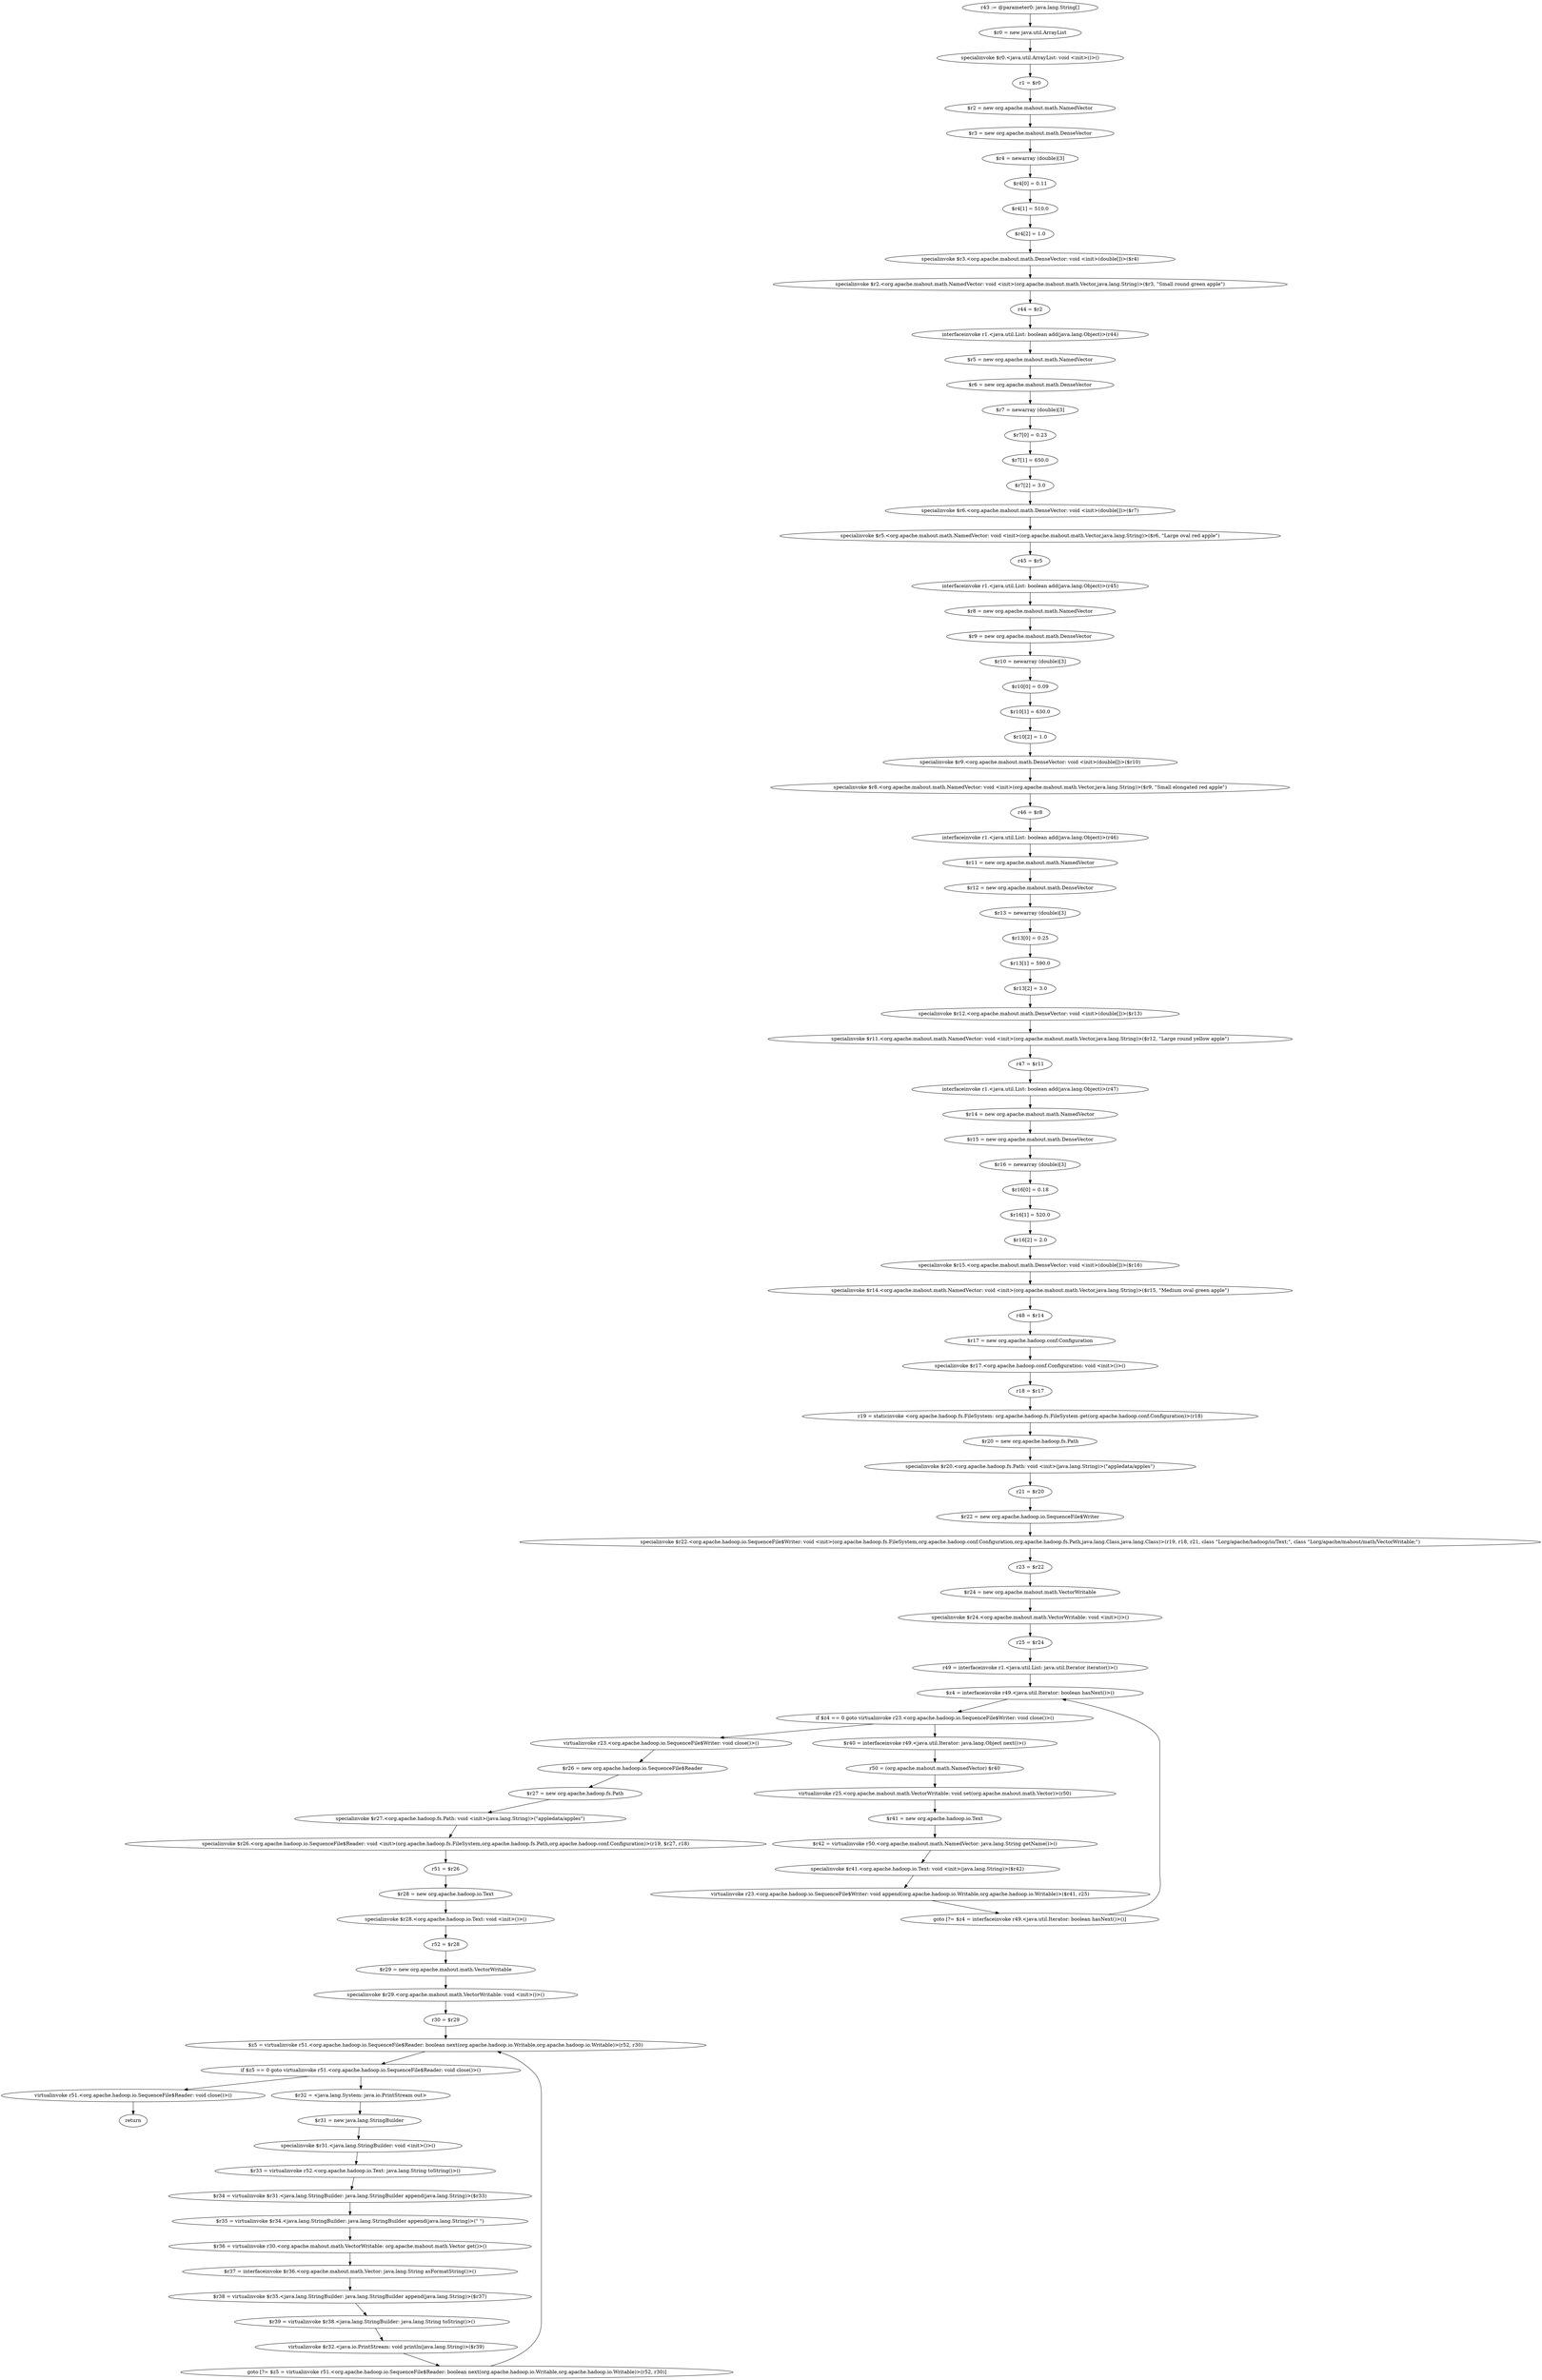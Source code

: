 digraph "unitGraph" {
    "r43 := @parameter0: java.lang.String[]"
    "$r0 = new java.util.ArrayList"
    "specialinvoke $r0.<java.util.ArrayList: void <init>()>()"
    "r1 = $r0"
    "$r2 = new org.apache.mahout.math.NamedVector"
    "$r3 = new org.apache.mahout.math.DenseVector"
    "$r4 = newarray (double)[3]"
    "$r4[0] = 0.11"
    "$r4[1] = 510.0"
    "$r4[2] = 1.0"
    "specialinvoke $r3.<org.apache.mahout.math.DenseVector: void <init>(double[])>($r4)"
    "specialinvoke $r2.<org.apache.mahout.math.NamedVector: void <init>(org.apache.mahout.math.Vector,java.lang.String)>($r3, \"Small round green apple\")"
    "r44 = $r2"
    "interfaceinvoke r1.<java.util.List: boolean add(java.lang.Object)>(r44)"
    "$r5 = new org.apache.mahout.math.NamedVector"
    "$r6 = new org.apache.mahout.math.DenseVector"
    "$r7 = newarray (double)[3]"
    "$r7[0] = 0.23"
    "$r7[1] = 650.0"
    "$r7[2] = 3.0"
    "specialinvoke $r6.<org.apache.mahout.math.DenseVector: void <init>(double[])>($r7)"
    "specialinvoke $r5.<org.apache.mahout.math.NamedVector: void <init>(org.apache.mahout.math.Vector,java.lang.String)>($r6, \"Large oval red apple\")"
    "r45 = $r5"
    "interfaceinvoke r1.<java.util.List: boolean add(java.lang.Object)>(r45)"
    "$r8 = new org.apache.mahout.math.NamedVector"
    "$r9 = new org.apache.mahout.math.DenseVector"
    "$r10 = newarray (double)[3]"
    "$r10[0] = 0.09"
    "$r10[1] = 630.0"
    "$r10[2] = 1.0"
    "specialinvoke $r9.<org.apache.mahout.math.DenseVector: void <init>(double[])>($r10)"
    "specialinvoke $r8.<org.apache.mahout.math.NamedVector: void <init>(org.apache.mahout.math.Vector,java.lang.String)>($r9, \"Small elongated red apple\")"
    "r46 = $r8"
    "interfaceinvoke r1.<java.util.List: boolean add(java.lang.Object)>(r46)"
    "$r11 = new org.apache.mahout.math.NamedVector"
    "$r12 = new org.apache.mahout.math.DenseVector"
    "$r13 = newarray (double)[3]"
    "$r13[0] = 0.25"
    "$r13[1] = 590.0"
    "$r13[2] = 3.0"
    "specialinvoke $r12.<org.apache.mahout.math.DenseVector: void <init>(double[])>($r13)"
    "specialinvoke $r11.<org.apache.mahout.math.NamedVector: void <init>(org.apache.mahout.math.Vector,java.lang.String)>($r12, \"Large round yellow apple\")"
    "r47 = $r11"
    "interfaceinvoke r1.<java.util.List: boolean add(java.lang.Object)>(r47)"
    "$r14 = new org.apache.mahout.math.NamedVector"
    "$r15 = new org.apache.mahout.math.DenseVector"
    "$r16 = newarray (double)[3]"
    "$r16[0] = 0.18"
    "$r16[1] = 520.0"
    "$r16[2] = 2.0"
    "specialinvoke $r15.<org.apache.mahout.math.DenseVector: void <init>(double[])>($r16)"
    "specialinvoke $r14.<org.apache.mahout.math.NamedVector: void <init>(org.apache.mahout.math.Vector,java.lang.String)>($r15, \"Medium oval green apple\")"
    "r48 = $r14"
    "$r17 = new org.apache.hadoop.conf.Configuration"
    "specialinvoke $r17.<org.apache.hadoop.conf.Configuration: void <init>()>()"
    "r18 = $r17"
    "r19 = staticinvoke <org.apache.hadoop.fs.FileSystem: org.apache.hadoop.fs.FileSystem get(org.apache.hadoop.conf.Configuration)>(r18)"
    "$r20 = new org.apache.hadoop.fs.Path"
    "specialinvoke $r20.<org.apache.hadoop.fs.Path: void <init>(java.lang.String)>(\"appledata/apples\")"
    "r21 = $r20"
    "$r22 = new org.apache.hadoop.io.SequenceFile$Writer"
    "specialinvoke $r22.<org.apache.hadoop.io.SequenceFile$Writer: void <init>(org.apache.hadoop.fs.FileSystem,org.apache.hadoop.conf.Configuration,org.apache.hadoop.fs.Path,java.lang.Class,java.lang.Class)>(r19, r18, r21, class \"Lorg/apache/hadoop/io/Text;\", class \"Lorg/apache/mahout/math/VectorWritable;\")"
    "r23 = $r22"
    "$r24 = new org.apache.mahout.math.VectorWritable"
    "specialinvoke $r24.<org.apache.mahout.math.VectorWritable: void <init>()>()"
    "r25 = $r24"
    "r49 = interfaceinvoke r1.<java.util.List: java.util.Iterator iterator()>()"
    "$z4 = interfaceinvoke r49.<java.util.Iterator: boolean hasNext()>()"
    "if $z4 == 0 goto virtualinvoke r23.<org.apache.hadoop.io.SequenceFile$Writer: void close()>()"
    "$r40 = interfaceinvoke r49.<java.util.Iterator: java.lang.Object next()>()"
    "r50 = (org.apache.mahout.math.NamedVector) $r40"
    "virtualinvoke r25.<org.apache.mahout.math.VectorWritable: void set(org.apache.mahout.math.Vector)>(r50)"
    "$r41 = new org.apache.hadoop.io.Text"
    "$r42 = virtualinvoke r50.<org.apache.mahout.math.NamedVector: java.lang.String getName()>()"
    "specialinvoke $r41.<org.apache.hadoop.io.Text: void <init>(java.lang.String)>($r42)"
    "virtualinvoke r23.<org.apache.hadoop.io.SequenceFile$Writer: void append(org.apache.hadoop.io.Writable,org.apache.hadoop.io.Writable)>($r41, r25)"
    "goto [?= $z4 = interfaceinvoke r49.<java.util.Iterator: boolean hasNext()>()]"
    "virtualinvoke r23.<org.apache.hadoop.io.SequenceFile$Writer: void close()>()"
    "$r26 = new org.apache.hadoop.io.SequenceFile$Reader"
    "$r27 = new org.apache.hadoop.fs.Path"
    "specialinvoke $r27.<org.apache.hadoop.fs.Path: void <init>(java.lang.String)>(\"appledata/apples\")"
    "specialinvoke $r26.<org.apache.hadoop.io.SequenceFile$Reader: void <init>(org.apache.hadoop.fs.FileSystem,org.apache.hadoop.fs.Path,org.apache.hadoop.conf.Configuration)>(r19, $r27, r18)"
    "r51 = $r26"
    "$r28 = new org.apache.hadoop.io.Text"
    "specialinvoke $r28.<org.apache.hadoop.io.Text: void <init>()>()"
    "r52 = $r28"
    "$r29 = new org.apache.mahout.math.VectorWritable"
    "specialinvoke $r29.<org.apache.mahout.math.VectorWritable: void <init>()>()"
    "r30 = $r29"
    "$z5 = virtualinvoke r51.<org.apache.hadoop.io.SequenceFile$Reader: boolean next(org.apache.hadoop.io.Writable,org.apache.hadoop.io.Writable)>(r52, r30)"
    "if $z5 == 0 goto virtualinvoke r51.<org.apache.hadoop.io.SequenceFile$Reader: void close()>()"
    "$r32 = <java.lang.System: java.io.PrintStream out>"
    "$r31 = new java.lang.StringBuilder"
    "specialinvoke $r31.<java.lang.StringBuilder: void <init>()>()"
    "$r33 = virtualinvoke r52.<org.apache.hadoop.io.Text: java.lang.String toString()>()"
    "$r34 = virtualinvoke $r31.<java.lang.StringBuilder: java.lang.StringBuilder append(java.lang.String)>($r33)"
    "$r35 = virtualinvoke $r34.<java.lang.StringBuilder: java.lang.StringBuilder append(java.lang.String)>(\" \")"
    "$r36 = virtualinvoke r30.<org.apache.mahout.math.VectorWritable: org.apache.mahout.math.Vector get()>()"
    "$r37 = interfaceinvoke $r36.<org.apache.mahout.math.Vector: java.lang.String asFormatString()>()"
    "$r38 = virtualinvoke $r35.<java.lang.StringBuilder: java.lang.StringBuilder append(java.lang.String)>($r37)"
    "$r39 = virtualinvoke $r38.<java.lang.StringBuilder: java.lang.String toString()>()"
    "virtualinvoke $r32.<java.io.PrintStream: void println(java.lang.String)>($r39)"
    "goto [?= $z5 = virtualinvoke r51.<org.apache.hadoop.io.SequenceFile$Reader: boolean next(org.apache.hadoop.io.Writable,org.apache.hadoop.io.Writable)>(r52, r30)]"
    "virtualinvoke r51.<org.apache.hadoop.io.SequenceFile$Reader: void close()>()"
    "return"
    "r43 := @parameter0: java.lang.String[]"->"$r0 = new java.util.ArrayList";
    "$r0 = new java.util.ArrayList"->"specialinvoke $r0.<java.util.ArrayList: void <init>()>()";
    "specialinvoke $r0.<java.util.ArrayList: void <init>()>()"->"r1 = $r0";
    "r1 = $r0"->"$r2 = new org.apache.mahout.math.NamedVector";
    "$r2 = new org.apache.mahout.math.NamedVector"->"$r3 = new org.apache.mahout.math.DenseVector";
    "$r3 = new org.apache.mahout.math.DenseVector"->"$r4 = newarray (double)[3]";
    "$r4 = newarray (double)[3]"->"$r4[0] = 0.11";
    "$r4[0] = 0.11"->"$r4[1] = 510.0";
    "$r4[1] = 510.0"->"$r4[2] = 1.0";
    "$r4[2] = 1.0"->"specialinvoke $r3.<org.apache.mahout.math.DenseVector: void <init>(double[])>($r4)";
    "specialinvoke $r3.<org.apache.mahout.math.DenseVector: void <init>(double[])>($r4)"->"specialinvoke $r2.<org.apache.mahout.math.NamedVector: void <init>(org.apache.mahout.math.Vector,java.lang.String)>($r3, \"Small round green apple\")";
    "specialinvoke $r2.<org.apache.mahout.math.NamedVector: void <init>(org.apache.mahout.math.Vector,java.lang.String)>($r3, \"Small round green apple\")"->"r44 = $r2";
    "r44 = $r2"->"interfaceinvoke r1.<java.util.List: boolean add(java.lang.Object)>(r44)";
    "interfaceinvoke r1.<java.util.List: boolean add(java.lang.Object)>(r44)"->"$r5 = new org.apache.mahout.math.NamedVector";
    "$r5 = new org.apache.mahout.math.NamedVector"->"$r6 = new org.apache.mahout.math.DenseVector";
    "$r6 = new org.apache.mahout.math.DenseVector"->"$r7 = newarray (double)[3]";
    "$r7 = newarray (double)[3]"->"$r7[0] = 0.23";
    "$r7[0] = 0.23"->"$r7[1] = 650.0";
    "$r7[1] = 650.0"->"$r7[2] = 3.0";
    "$r7[2] = 3.0"->"specialinvoke $r6.<org.apache.mahout.math.DenseVector: void <init>(double[])>($r7)";
    "specialinvoke $r6.<org.apache.mahout.math.DenseVector: void <init>(double[])>($r7)"->"specialinvoke $r5.<org.apache.mahout.math.NamedVector: void <init>(org.apache.mahout.math.Vector,java.lang.String)>($r6, \"Large oval red apple\")";
    "specialinvoke $r5.<org.apache.mahout.math.NamedVector: void <init>(org.apache.mahout.math.Vector,java.lang.String)>($r6, \"Large oval red apple\")"->"r45 = $r5";
    "r45 = $r5"->"interfaceinvoke r1.<java.util.List: boolean add(java.lang.Object)>(r45)";
    "interfaceinvoke r1.<java.util.List: boolean add(java.lang.Object)>(r45)"->"$r8 = new org.apache.mahout.math.NamedVector";
    "$r8 = new org.apache.mahout.math.NamedVector"->"$r9 = new org.apache.mahout.math.DenseVector";
    "$r9 = new org.apache.mahout.math.DenseVector"->"$r10 = newarray (double)[3]";
    "$r10 = newarray (double)[3]"->"$r10[0] = 0.09";
    "$r10[0] = 0.09"->"$r10[1] = 630.0";
    "$r10[1] = 630.0"->"$r10[2] = 1.0";
    "$r10[2] = 1.0"->"specialinvoke $r9.<org.apache.mahout.math.DenseVector: void <init>(double[])>($r10)";
    "specialinvoke $r9.<org.apache.mahout.math.DenseVector: void <init>(double[])>($r10)"->"specialinvoke $r8.<org.apache.mahout.math.NamedVector: void <init>(org.apache.mahout.math.Vector,java.lang.String)>($r9, \"Small elongated red apple\")";
    "specialinvoke $r8.<org.apache.mahout.math.NamedVector: void <init>(org.apache.mahout.math.Vector,java.lang.String)>($r9, \"Small elongated red apple\")"->"r46 = $r8";
    "r46 = $r8"->"interfaceinvoke r1.<java.util.List: boolean add(java.lang.Object)>(r46)";
    "interfaceinvoke r1.<java.util.List: boolean add(java.lang.Object)>(r46)"->"$r11 = new org.apache.mahout.math.NamedVector";
    "$r11 = new org.apache.mahout.math.NamedVector"->"$r12 = new org.apache.mahout.math.DenseVector";
    "$r12 = new org.apache.mahout.math.DenseVector"->"$r13 = newarray (double)[3]";
    "$r13 = newarray (double)[3]"->"$r13[0] = 0.25";
    "$r13[0] = 0.25"->"$r13[1] = 590.0";
    "$r13[1] = 590.0"->"$r13[2] = 3.0";
    "$r13[2] = 3.0"->"specialinvoke $r12.<org.apache.mahout.math.DenseVector: void <init>(double[])>($r13)";
    "specialinvoke $r12.<org.apache.mahout.math.DenseVector: void <init>(double[])>($r13)"->"specialinvoke $r11.<org.apache.mahout.math.NamedVector: void <init>(org.apache.mahout.math.Vector,java.lang.String)>($r12, \"Large round yellow apple\")";
    "specialinvoke $r11.<org.apache.mahout.math.NamedVector: void <init>(org.apache.mahout.math.Vector,java.lang.String)>($r12, \"Large round yellow apple\")"->"r47 = $r11";
    "r47 = $r11"->"interfaceinvoke r1.<java.util.List: boolean add(java.lang.Object)>(r47)";
    "interfaceinvoke r1.<java.util.List: boolean add(java.lang.Object)>(r47)"->"$r14 = new org.apache.mahout.math.NamedVector";
    "$r14 = new org.apache.mahout.math.NamedVector"->"$r15 = new org.apache.mahout.math.DenseVector";
    "$r15 = new org.apache.mahout.math.DenseVector"->"$r16 = newarray (double)[3]";
    "$r16 = newarray (double)[3]"->"$r16[0] = 0.18";
    "$r16[0] = 0.18"->"$r16[1] = 520.0";
    "$r16[1] = 520.0"->"$r16[2] = 2.0";
    "$r16[2] = 2.0"->"specialinvoke $r15.<org.apache.mahout.math.DenseVector: void <init>(double[])>($r16)";
    "specialinvoke $r15.<org.apache.mahout.math.DenseVector: void <init>(double[])>($r16)"->"specialinvoke $r14.<org.apache.mahout.math.NamedVector: void <init>(org.apache.mahout.math.Vector,java.lang.String)>($r15, \"Medium oval green apple\")";
    "specialinvoke $r14.<org.apache.mahout.math.NamedVector: void <init>(org.apache.mahout.math.Vector,java.lang.String)>($r15, \"Medium oval green apple\")"->"r48 = $r14";
    "r48 = $r14"->"$r17 = new org.apache.hadoop.conf.Configuration";
    "$r17 = new org.apache.hadoop.conf.Configuration"->"specialinvoke $r17.<org.apache.hadoop.conf.Configuration: void <init>()>()";
    "specialinvoke $r17.<org.apache.hadoop.conf.Configuration: void <init>()>()"->"r18 = $r17";
    "r18 = $r17"->"r19 = staticinvoke <org.apache.hadoop.fs.FileSystem: org.apache.hadoop.fs.FileSystem get(org.apache.hadoop.conf.Configuration)>(r18)";
    "r19 = staticinvoke <org.apache.hadoop.fs.FileSystem: org.apache.hadoop.fs.FileSystem get(org.apache.hadoop.conf.Configuration)>(r18)"->"$r20 = new org.apache.hadoop.fs.Path";
    "$r20 = new org.apache.hadoop.fs.Path"->"specialinvoke $r20.<org.apache.hadoop.fs.Path: void <init>(java.lang.String)>(\"appledata/apples\")";
    "specialinvoke $r20.<org.apache.hadoop.fs.Path: void <init>(java.lang.String)>(\"appledata/apples\")"->"r21 = $r20";
    "r21 = $r20"->"$r22 = new org.apache.hadoop.io.SequenceFile$Writer";
    "$r22 = new org.apache.hadoop.io.SequenceFile$Writer"->"specialinvoke $r22.<org.apache.hadoop.io.SequenceFile$Writer: void <init>(org.apache.hadoop.fs.FileSystem,org.apache.hadoop.conf.Configuration,org.apache.hadoop.fs.Path,java.lang.Class,java.lang.Class)>(r19, r18, r21, class \"Lorg/apache/hadoop/io/Text;\", class \"Lorg/apache/mahout/math/VectorWritable;\")";
    "specialinvoke $r22.<org.apache.hadoop.io.SequenceFile$Writer: void <init>(org.apache.hadoop.fs.FileSystem,org.apache.hadoop.conf.Configuration,org.apache.hadoop.fs.Path,java.lang.Class,java.lang.Class)>(r19, r18, r21, class \"Lorg/apache/hadoop/io/Text;\", class \"Lorg/apache/mahout/math/VectorWritable;\")"->"r23 = $r22";
    "r23 = $r22"->"$r24 = new org.apache.mahout.math.VectorWritable";
    "$r24 = new org.apache.mahout.math.VectorWritable"->"specialinvoke $r24.<org.apache.mahout.math.VectorWritable: void <init>()>()";
    "specialinvoke $r24.<org.apache.mahout.math.VectorWritable: void <init>()>()"->"r25 = $r24";
    "r25 = $r24"->"r49 = interfaceinvoke r1.<java.util.List: java.util.Iterator iterator()>()";
    "r49 = interfaceinvoke r1.<java.util.List: java.util.Iterator iterator()>()"->"$z4 = interfaceinvoke r49.<java.util.Iterator: boolean hasNext()>()";
    "$z4 = interfaceinvoke r49.<java.util.Iterator: boolean hasNext()>()"->"if $z4 == 0 goto virtualinvoke r23.<org.apache.hadoop.io.SequenceFile$Writer: void close()>()";
    "if $z4 == 0 goto virtualinvoke r23.<org.apache.hadoop.io.SequenceFile$Writer: void close()>()"->"$r40 = interfaceinvoke r49.<java.util.Iterator: java.lang.Object next()>()";
    "if $z4 == 0 goto virtualinvoke r23.<org.apache.hadoop.io.SequenceFile$Writer: void close()>()"->"virtualinvoke r23.<org.apache.hadoop.io.SequenceFile$Writer: void close()>()";
    "$r40 = interfaceinvoke r49.<java.util.Iterator: java.lang.Object next()>()"->"r50 = (org.apache.mahout.math.NamedVector) $r40";
    "r50 = (org.apache.mahout.math.NamedVector) $r40"->"virtualinvoke r25.<org.apache.mahout.math.VectorWritable: void set(org.apache.mahout.math.Vector)>(r50)";
    "virtualinvoke r25.<org.apache.mahout.math.VectorWritable: void set(org.apache.mahout.math.Vector)>(r50)"->"$r41 = new org.apache.hadoop.io.Text";
    "$r41 = new org.apache.hadoop.io.Text"->"$r42 = virtualinvoke r50.<org.apache.mahout.math.NamedVector: java.lang.String getName()>()";
    "$r42 = virtualinvoke r50.<org.apache.mahout.math.NamedVector: java.lang.String getName()>()"->"specialinvoke $r41.<org.apache.hadoop.io.Text: void <init>(java.lang.String)>($r42)";
    "specialinvoke $r41.<org.apache.hadoop.io.Text: void <init>(java.lang.String)>($r42)"->"virtualinvoke r23.<org.apache.hadoop.io.SequenceFile$Writer: void append(org.apache.hadoop.io.Writable,org.apache.hadoop.io.Writable)>($r41, r25)";
    "virtualinvoke r23.<org.apache.hadoop.io.SequenceFile$Writer: void append(org.apache.hadoop.io.Writable,org.apache.hadoop.io.Writable)>($r41, r25)"->"goto [?= $z4 = interfaceinvoke r49.<java.util.Iterator: boolean hasNext()>()]";
    "goto [?= $z4 = interfaceinvoke r49.<java.util.Iterator: boolean hasNext()>()]"->"$z4 = interfaceinvoke r49.<java.util.Iterator: boolean hasNext()>()";
    "virtualinvoke r23.<org.apache.hadoop.io.SequenceFile$Writer: void close()>()"->"$r26 = new org.apache.hadoop.io.SequenceFile$Reader";
    "$r26 = new org.apache.hadoop.io.SequenceFile$Reader"->"$r27 = new org.apache.hadoop.fs.Path";
    "$r27 = new org.apache.hadoop.fs.Path"->"specialinvoke $r27.<org.apache.hadoop.fs.Path: void <init>(java.lang.String)>(\"appledata/apples\")";
    "specialinvoke $r27.<org.apache.hadoop.fs.Path: void <init>(java.lang.String)>(\"appledata/apples\")"->"specialinvoke $r26.<org.apache.hadoop.io.SequenceFile$Reader: void <init>(org.apache.hadoop.fs.FileSystem,org.apache.hadoop.fs.Path,org.apache.hadoop.conf.Configuration)>(r19, $r27, r18)";
    "specialinvoke $r26.<org.apache.hadoop.io.SequenceFile$Reader: void <init>(org.apache.hadoop.fs.FileSystem,org.apache.hadoop.fs.Path,org.apache.hadoop.conf.Configuration)>(r19, $r27, r18)"->"r51 = $r26";
    "r51 = $r26"->"$r28 = new org.apache.hadoop.io.Text";
    "$r28 = new org.apache.hadoop.io.Text"->"specialinvoke $r28.<org.apache.hadoop.io.Text: void <init>()>()";
    "specialinvoke $r28.<org.apache.hadoop.io.Text: void <init>()>()"->"r52 = $r28";
    "r52 = $r28"->"$r29 = new org.apache.mahout.math.VectorWritable";
    "$r29 = new org.apache.mahout.math.VectorWritable"->"specialinvoke $r29.<org.apache.mahout.math.VectorWritable: void <init>()>()";
    "specialinvoke $r29.<org.apache.mahout.math.VectorWritable: void <init>()>()"->"r30 = $r29";
    "r30 = $r29"->"$z5 = virtualinvoke r51.<org.apache.hadoop.io.SequenceFile$Reader: boolean next(org.apache.hadoop.io.Writable,org.apache.hadoop.io.Writable)>(r52, r30)";
    "$z5 = virtualinvoke r51.<org.apache.hadoop.io.SequenceFile$Reader: boolean next(org.apache.hadoop.io.Writable,org.apache.hadoop.io.Writable)>(r52, r30)"->"if $z5 == 0 goto virtualinvoke r51.<org.apache.hadoop.io.SequenceFile$Reader: void close()>()";
    "if $z5 == 0 goto virtualinvoke r51.<org.apache.hadoop.io.SequenceFile$Reader: void close()>()"->"$r32 = <java.lang.System: java.io.PrintStream out>";
    "if $z5 == 0 goto virtualinvoke r51.<org.apache.hadoop.io.SequenceFile$Reader: void close()>()"->"virtualinvoke r51.<org.apache.hadoop.io.SequenceFile$Reader: void close()>()";
    "$r32 = <java.lang.System: java.io.PrintStream out>"->"$r31 = new java.lang.StringBuilder";
    "$r31 = new java.lang.StringBuilder"->"specialinvoke $r31.<java.lang.StringBuilder: void <init>()>()";
    "specialinvoke $r31.<java.lang.StringBuilder: void <init>()>()"->"$r33 = virtualinvoke r52.<org.apache.hadoop.io.Text: java.lang.String toString()>()";
    "$r33 = virtualinvoke r52.<org.apache.hadoop.io.Text: java.lang.String toString()>()"->"$r34 = virtualinvoke $r31.<java.lang.StringBuilder: java.lang.StringBuilder append(java.lang.String)>($r33)";
    "$r34 = virtualinvoke $r31.<java.lang.StringBuilder: java.lang.StringBuilder append(java.lang.String)>($r33)"->"$r35 = virtualinvoke $r34.<java.lang.StringBuilder: java.lang.StringBuilder append(java.lang.String)>(\" \")";
    "$r35 = virtualinvoke $r34.<java.lang.StringBuilder: java.lang.StringBuilder append(java.lang.String)>(\" \")"->"$r36 = virtualinvoke r30.<org.apache.mahout.math.VectorWritable: org.apache.mahout.math.Vector get()>()";
    "$r36 = virtualinvoke r30.<org.apache.mahout.math.VectorWritable: org.apache.mahout.math.Vector get()>()"->"$r37 = interfaceinvoke $r36.<org.apache.mahout.math.Vector: java.lang.String asFormatString()>()";
    "$r37 = interfaceinvoke $r36.<org.apache.mahout.math.Vector: java.lang.String asFormatString()>()"->"$r38 = virtualinvoke $r35.<java.lang.StringBuilder: java.lang.StringBuilder append(java.lang.String)>($r37)";
    "$r38 = virtualinvoke $r35.<java.lang.StringBuilder: java.lang.StringBuilder append(java.lang.String)>($r37)"->"$r39 = virtualinvoke $r38.<java.lang.StringBuilder: java.lang.String toString()>()";
    "$r39 = virtualinvoke $r38.<java.lang.StringBuilder: java.lang.String toString()>()"->"virtualinvoke $r32.<java.io.PrintStream: void println(java.lang.String)>($r39)";
    "virtualinvoke $r32.<java.io.PrintStream: void println(java.lang.String)>($r39)"->"goto [?= $z5 = virtualinvoke r51.<org.apache.hadoop.io.SequenceFile$Reader: boolean next(org.apache.hadoop.io.Writable,org.apache.hadoop.io.Writable)>(r52, r30)]";
    "goto [?= $z5 = virtualinvoke r51.<org.apache.hadoop.io.SequenceFile$Reader: boolean next(org.apache.hadoop.io.Writable,org.apache.hadoop.io.Writable)>(r52, r30)]"->"$z5 = virtualinvoke r51.<org.apache.hadoop.io.SequenceFile$Reader: boolean next(org.apache.hadoop.io.Writable,org.apache.hadoop.io.Writable)>(r52, r30)";
    "virtualinvoke r51.<org.apache.hadoop.io.SequenceFile$Reader: void close()>()"->"return";
}
